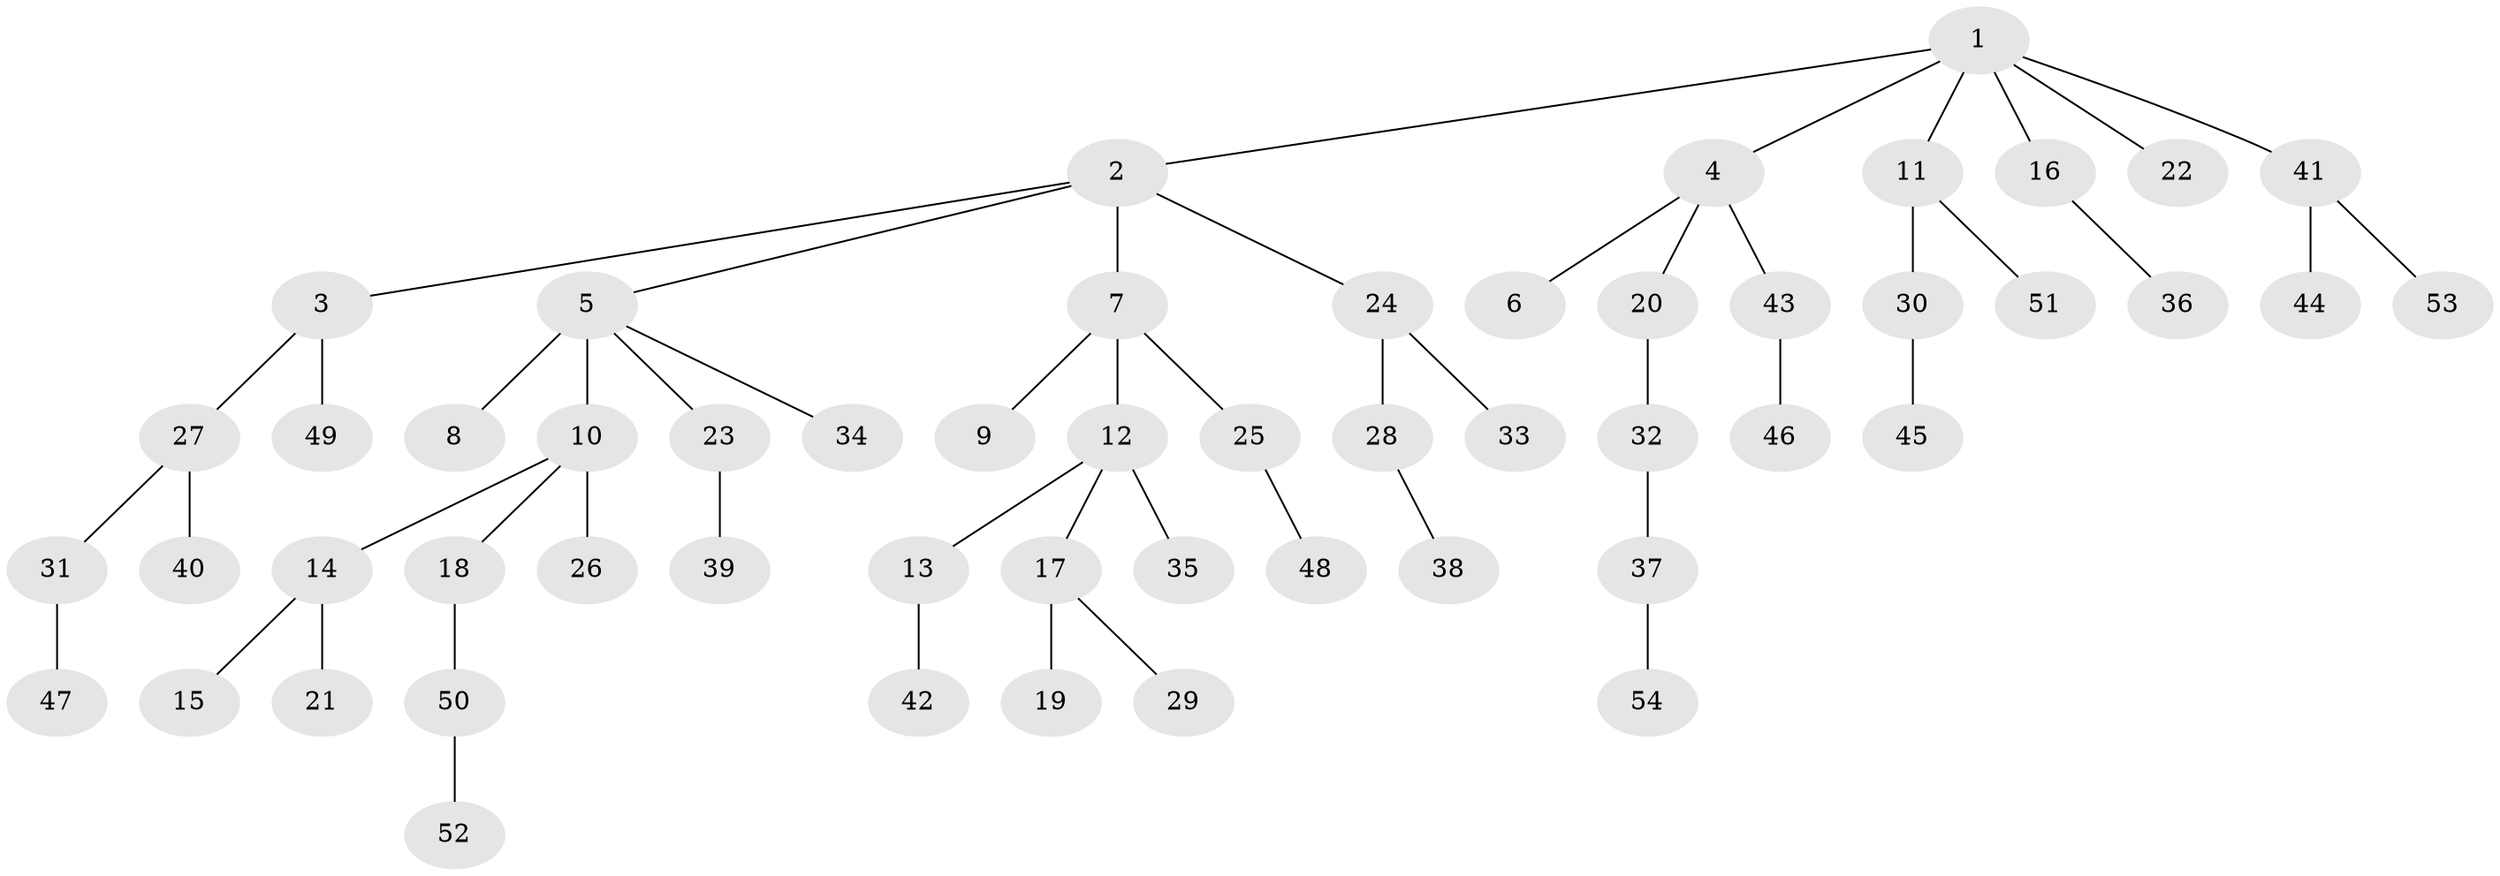 // original degree distribution, {3: 0.12264150943396226, 5: 0.018867924528301886, 8: 0.009433962264150943, 4: 0.12264150943396226, 2: 0.22641509433962265, 1: 0.5}
// Generated by graph-tools (version 1.1) at 2025/51/03/04/25 22:51:49]
// undirected, 54 vertices, 53 edges
graph export_dot {
  node [color=gray90,style=filled];
  1;
  2;
  3;
  4;
  5;
  6;
  7;
  8;
  9;
  10;
  11;
  12;
  13;
  14;
  15;
  16;
  17;
  18;
  19;
  20;
  21;
  22;
  23;
  24;
  25;
  26;
  27;
  28;
  29;
  30;
  31;
  32;
  33;
  34;
  35;
  36;
  37;
  38;
  39;
  40;
  41;
  42;
  43;
  44;
  45;
  46;
  47;
  48;
  49;
  50;
  51;
  52;
  53;
  54;
  1 -- 2 [weight=1.0];
  1 -- 4 [weight=1.0];
  1 -- 11 [weight=1.0];
  1 -- 16 [weight=1.0];
  1 -- 22 [weight=1.0];
  1 -- 41 [weight=1.0];
  2 -- 3 [weight=1.0];
  2 -- 5 [weight=1.0];
  2 -- 7 [weight=3.0];
  2 -- 24 [weight=1.0];
  3 -- 27 [weight=1.0];
  3 -- 49 [weight=1.0];
  4 -- 6 [weight=1.0];
  4 -- 20 [weight=1.0];
  4 -- 43 [weight=1.0];
  5 -- 8 [weight=3.0];
  5 -- 10 [weight=1.0];
  5 -- 23 [weight=1.0];
  5 -- 34 [weight=1.0];
  7 -- 9 [weight=1.0];
  7 -- 12 [weight=1.0];
  7 -- 25 [weight=1.0];
  10 -- 14 [weight=1.0];
  10 -- 18 [weight=1.0];
  10 -- 26 [weight=3.0];
  11 -- 30 [weight=1.0];
  11 -- 51 [weight=1.0];
  12 -- 13 [weight=1.0];
  12 -- 17 [weight=2.0];
  12 -- 35 [weight=1.0];
  13 -- 42 [weight=2.0];
  14 -- 15 [weight=1.0];
  14 -- 21 [weight=1.0];
  16 -- 36 [weight=1.0];
  17 -- 19 [weight=1.0];
  17 -- 29 [weight=1.0];
  18 -- 50 [weight=1.0];
  20 -- 32 [weight=1.0];
  23 -- 39 [weight=1.0];
  24 -- 28 [weight=1.0];
  24 -- 33 [weight=1.0];
  25 -- 48 [weight=1.0];
  27 -- 31 [weight=1.0];
  27 -- 40 [weight=1.0];
  28 -- 38 [weight=1.0];
  30 -- 45 [weight=1.0];
  31 -- 47 [weight=1.0];
  32 -- 37 [weight=1.0];
  37 -- 54 [weight=1.0];
  41 -- 44 [weight=3.0];
  41 -- 53 [weight=1.0];
  43 -- 46 [weight=2.0];
  50 -- 52 [weight=1.0];
}
